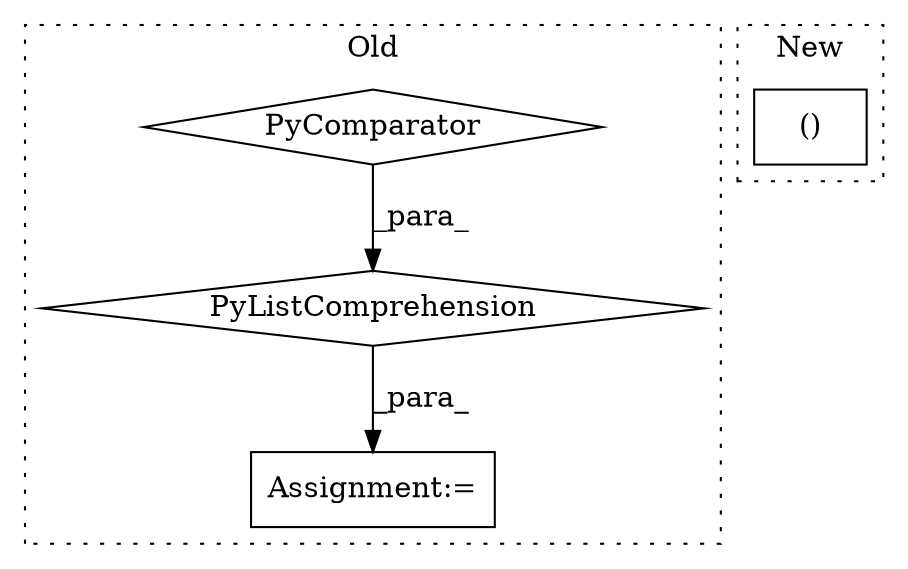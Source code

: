 digraph G {
subgraph cluster0 {
1 [label="PyListComprehension" a="109" s="1543" l="112" shape="diamond"];
3 [label="PyComparator" a="113" s="1621" l="26" shape="diamond"];
4 [label="Assignment:=" a="7" s="1506" l="1" shape="box"];
label = "Old";
style="dotted";
}
subgraph cluster1 {
2 [label="()" a="106" s="1630" l="28" shape="box"];
label = "New";
style="dotted";
}
1 -> 4 [label="_para_"];
3 -> 1 [label="_para_"];
}
